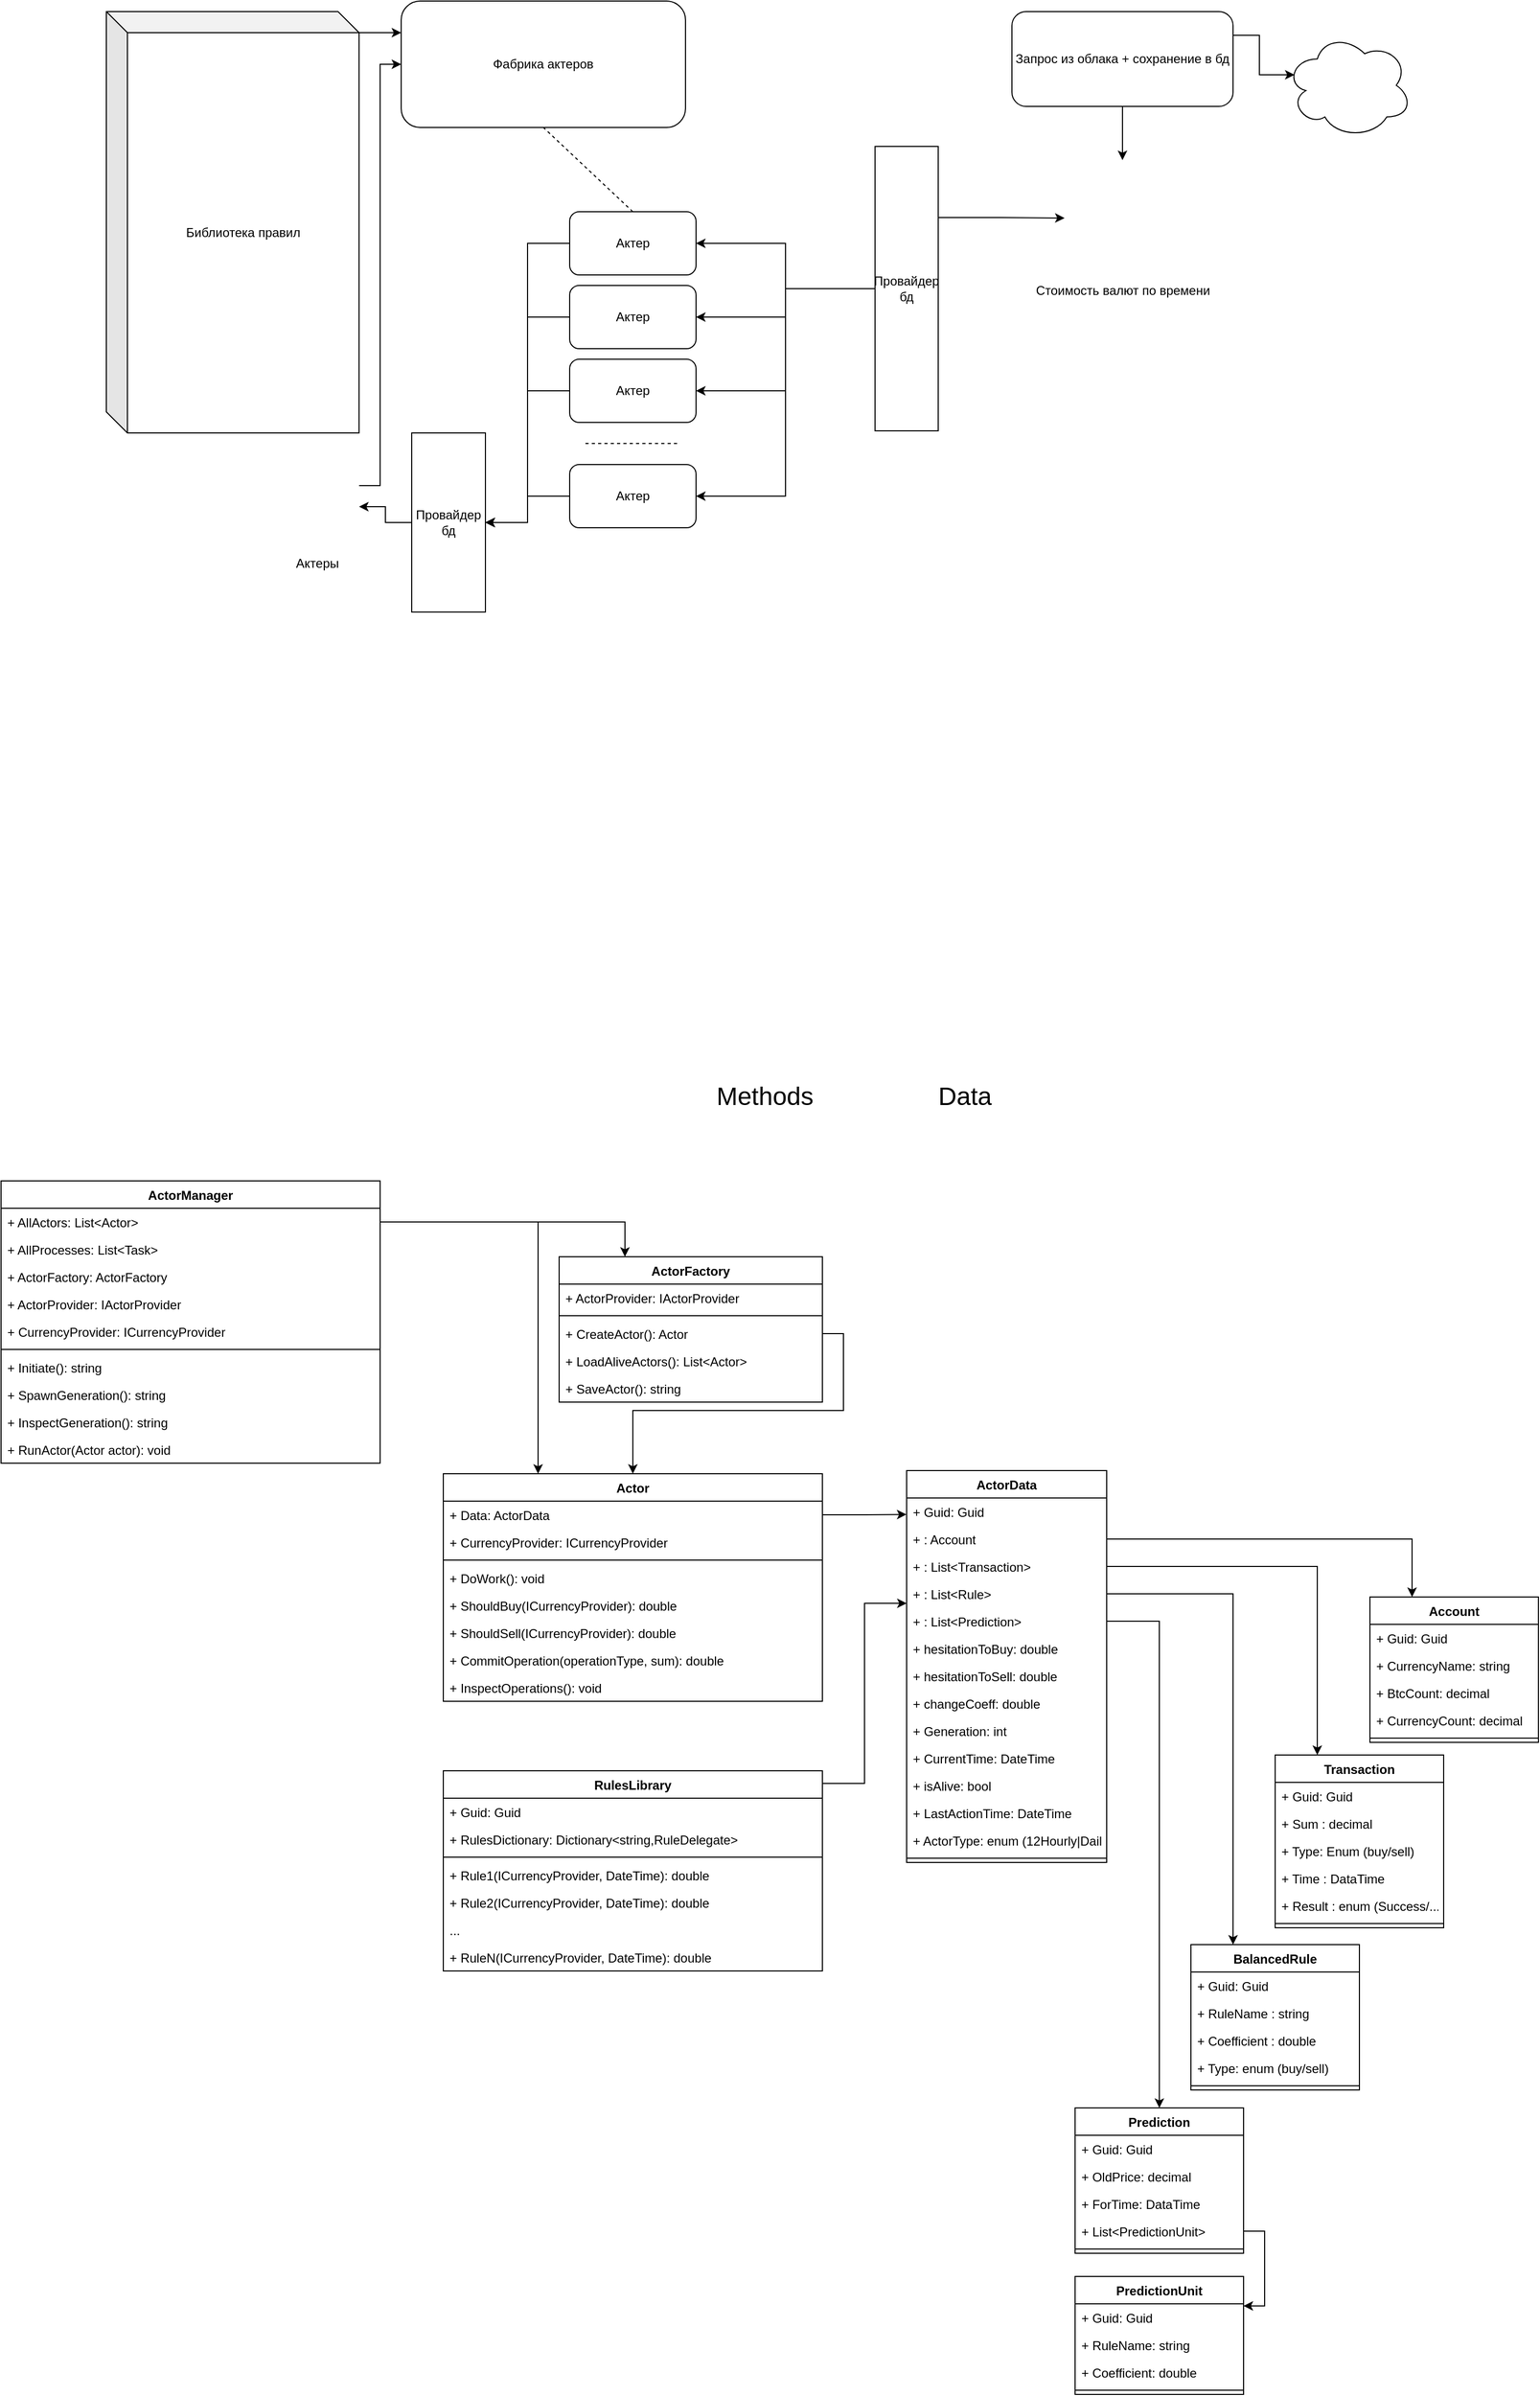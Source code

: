 <mxfile version="12.7.0" type="device"><diagram id="NBcF-tiGJfJJ5Cj_dv9a" name="Страница 1"><mxGraphModel dx="1849" dy="738" grid="1" gridSize="10" guides="1" tooltips="1" connect="1" arrows="1" fold="1" page="1" pageScale="1" pageWidth="827" pageHeight="1169" math="0" shadow="0"><root><mxCell id="0"/><mxCell id="1" parent="0"/><mxCell id="XAujJcM0RyrbfAmJ_YW7-30" style="edgeStyle=orthogonalEdgeStyle;rounded=0;orthogonalLoop=1;jettySize=auto;html=1;entryX=0.5;entryY=0;entryDx=0;entryDy=0;" parent="1" source="XAujJcM0RyrbfAmJ_YW7-21" target="XAujJcM0RyrbfAmJ_YW7-25" edge="1"><mxGeometry relative="1" as="geometry"/></mxCell><mxCell id="XAujJcM0RyrbfAmJ_YW7-43" style="edgeStyle=orthogonalEdgeStyle;rounded=0;orthogonalLoop=1;jettySize=auto;html=1;exitX=1;exitY=0.25;exitDx=0;exitDy=0;entryX=0.07;entryY=0.4;entryDx=0;entryDy=0;entryPerimeter=0;" parent="1" source="XAujJcM0RyrbfAmJ_YW7-21" target="XAujJcM0RyrbfAmJ_YW7-22" edge="1"><mxGeometry relative="1" as="geometry"/></mxCell><mxCell id="XAujJcM0RyrbfAmJ_YW7-21" value="Запрос из облака + сохранение в бд" style="rounded=1;whiteSpace=wrap;html=1;" parent="1" vertex="1"><mxGeometry x="590" y="20" width="210" height="90" as="geometry"/></mxCell><mxCell id="XAujJcM0RyrbfAmJ_YW7-22" value="" style="ellipse;shape=cloud;whiteSpace=wrap;html=1;" parent="1" vertex="1"><mxGeometry x="850" y="40" width="120" height="100" as="geometry"/></mxCell><mxCell id="XAujJcM0RyrbfAmJ_YW7-25" value="Стоимость валют по времени" style="shape=image;html=1;verticalAlign=top;verticalLabelPosition=bottom;labelBackgroundColor=#ffffff;imageAspect=0;aspect=fixed;image=https://cdn3.iconfinder.com/data/icons/linecons-free-vector-icons-pack/32/data-128.png" parent="1" vertex="1"><mxGeometry x="640" y="161" width="110" height="110" as="geometry"/></mxCell><mxCell id="XAujJcM0RyrbfAmJ_YW7-61" style="edgeStyle=orthogonalEdgeStyle;rounded=0;orthogonalLoop=1;jettySize=auto;html=1;exitX=0;exitY=0;exitDx=240;exitDy=20;exitPerimeter=0;entryX=0;entryY=0.25;entryDx=0;entryDy=0;" parent="1" source="XAujJcM0RyrbfAmJ_YW7-32" target="XAujJcM0RyrbfAmJ_YW7-31" edge="1"><mxGeometry relative="1" as="geometry"><mxPoint x="-10" y="20" as="targetPoint"/></mxGeometry></mxCell><mxCell id="XAujJcM0RyrbfAmJ_YW7-31" value="Фабрика актеров" style="rounded=1;whiteSpace=wrap;html=1;" parent="1" vertex="1"><mxGeometry x="10" y="10" width="270" height="120" as="geometry"/></mxCell><mxCell id="XAujJcM0RyrbfAmJ_YW7-32" value="Библиотека правил" style="shape=cube;whiteSpace=wrap;html=1;boundedLbl=1;backgroundOutline=1;darkOpacity=0.05;darkOpacity2=0.1;" parent="1" vertex="1"><mxGeometry x="-270" y="20" width="240" height="400" as="geometry"/></mxCell><mxCell id="XAujJcM0RyrbfAmJ_YW7-42" style="edgeStyle=orthogonalEdgeStyle;rounded=0;orthogonalLoop=1;jettySize=auto;html=1;exitX=1;exitY=0.25;exitDx=0;exitDy=0;entryX=0;entryY=0.5;entryDx=0;entryDy=0;" parent="1" source="XAujJcM0RyrbfAmJ_YW7-41" target="XAujJcM0RyrbfAmJ_YW7-25" edge="1"><mxGeometry relative="1" as="geometry"><mxPoint x="660" y="240" as="targetPoint"/></mxGeometry></mxCell><mxCell id="XAujJcM0RyrbfAmJ_YW7-65" style="edgeStyle=orthogonalEdgeStyle;rounded=0;orthogonalLoop=1;jettySize=auto;html=1;exitX=0;exitY=0.5;exitDx=0;exitDy=0;entryX=1;entryY=0.5;entryDx=0;entryDy=0;" parent="1" source="XAujJcM0RyrbfAmJ_YW7-41" target="XAujJcM0RyrbfAmJ_YW7-37" edge="1"><mxGeometry relative="1" as="geometry"/></mxCell><mxCell id="XAujJcM0RyrbfAmJ_YW7-66" style="edgeStyle=orthogonalEdgeStyle;rounded=0;orthogonalLoop=1;jettySize=auto;html=1;exitX=0;exitY=0.5;exitDx=0;exitDy=0;" parent="1" source="XAujJcM0RyrbfAmJ_YW7-41" target="XAujJcM0RyrbfAmJ_YW7-35" edge="1"><mxGeometry relative="1" as="geometry"/></mxCell><mxCell id="XAujJcM0RyrbfAmJ_YW7-67" style="edgeStyle=orthogonalEdgeStyle;rounded=0;orthogonalLoop=1;jettySize=auto;html=1;exitX=0;exitY=0.5;exitDx=0;exitDy=0;" parent="1" source="XAujJcM0RyrbfAmJ_YW7-41" target="XAujJcM0RyrbfAmJ_YW7-38" edge="1"><mxGeometry relative="1" as="geometry"/></mxCell><mxCell id="XAujJcM0RyrbfAmJ_YW7-68" style="edgeStyle=orthogonalEdgeStyle;rounded=0;orthogonalLoop=1;jettySize=auto;html=1;exitX=0;exitY=0.5;exitDx=0;exitDy=0;entryX=1;entryY=0.5;entryDx=0;entryDy=0;" parent="1" source="XAujJcM0RyrbfAmJ_YW7-41" target="XAujJcM0RyrbfAmJ_YW7-39" edge="1"><mxGeometry relative="1" as="geometry"/></mxCell><mxCell id="XAujJcM0RyrbfAmJ_YW7-41" value="Провайдер бд" style="rounded=0;whiteSpace=wrap;html=1;" parent="1" vertex="1"><mxGeometry x="460" y="148" width="60" height="270" as="geometry"/></mxCell><mxCell id="XAujJcM0RyrbfAmJ_YW7-49" value="" style="group" parent="1" vertex="1" connectable="0"><mxGeometry x="170" y="210" width="120" height="300" as="geometry"/></mxCell><mxCell id="XAujJcM0RyrbfAmJ_YW7-35" value="&lt;span style=&quot;white-space: normal&quot;&gt;Актер&lt;/span&gt;" style="rounded=1;whiteSpace=wrap;html=1;" parent="XAujJcM0RyrbfAmJ_YW7-49" vertex="1"><mxGeometry width="120" height="60" as="geometry"/></mxCell><mxCell id="XAujJcM0RyrbfAmJ_YW7-37" value="&lt;span style=&quot;white-space: normal&quot;&gt;Актер&lt;/span&gt;" style="rounded=1;whiteSpace=wrap;html=1;" parent="XAujJcM0RyrbfAmJ_YW7-49" vertex="1"><mxGeometry y="70" width="120" height="60" as="geometry"/></mxCell><mxCell id="XAujJcM0RyrbfAmJ_YW7-38" value="Актер" style="rounded=1;whiteSpace=wrap;html=1;" parent="XAujJcM0RyrbfAmJ_YW7-49" vertex="1"><mxGeometry y="140" width="120" height="60" as="geometry"/></mxCell><mxCell id="XAujJcM0RyrbfAmJ_YW7-39" value="&lt;span style=&quot;white-space: normal&quot;&gt;Актер&lt;/span&gt;" style="rounded=1;whiteSpace=wrap;html=1;" parent="XAujJcM0RyrbfAmJ_YW7-49" vertex="1"><mxGeometry y="240" width="120" height="60" as="geometry"/></mxCell><mxCell id="XAujJcM0RyrbfAmJ_YW7-48" value="" style="endArrow=none;dashed=1;html=1;" parent="XAujJcM0RyrbfAmJ_YW7-49" edge="1"><mxGeometry width="50" height="50" relative="1" as="geometry"><mxPoint x="15" y="220" as="sourcePoint"/><mxPoint x="105" y="220" as="targetPoint"/></mxGeometry></mxCell><mxCell id="XAujJcM0RyrbfAmJ_YW7-51" value="" style="endArrow=none;dashed=1;html=1;entryX=0.5;entryY=1;entryDx=0;entryDy=0;exitX=0.5;exitY=0;exitDx=0;exitDy=0;" parent="1" source="XAujJcM0RyrbfAmJ_YW7-35" target="XAujJcM0RyrbfAmJ_YW7-31" edge="1"><mxGeometry width="50" height="50" relative="1" as="geometry"><mxPoint x="220" y="200" as="sourcePoint"/><mxPoint x="160" y="140" as="targetPoint"/></mxGeometry></mxCell><mxCell id="XAujJcM0RyrbfAmJ_YW7-62" style="edgeStyle=orthogonalEdgeStyle;rounded=0;orthogonalLoop=1;jettySize=auto;html=1;exitX=1;exitY=0.25;exitDx=0;exitDy=0;entryX=0;entryY=0.5;entryDx=0;entryDy=0;" parent="1" source="XAujJcM0RyrbfAmJ_YW7-54" target="XAujJcM0RyrbfAmJ_YW7-31" edge="1"><mxGeometry relative="1" as="geometry"/></mxCell><mxCell id="XAujJcM0RyrbfAmJ_YW7-54" value="Актеры" style="shape=image;html=1;verticalAlign=top;verticalLabelPosition=bottom;labelBackgroundColor=#ffffff;imageAspect=0;aspect=fixed;image=https://cdn3.iconfinder.com/data/icons/linecons-free-vector-icons-pack/32/data-128.png" parent="1" vertex="1"><mxGeometry x="-110" y="450" width="80" height="80" as="geometry"/></mxCell><mxCell id="XAujJcM0RyrbfAmJ_YW7-70" style="edgeStyle=orthogonalEdgeStyle;rounded=0;orthogonalLoop=1;jettySize=auto;html=1;exitX=0;exitY=0.5;exitDx=0;exitDy=0;entryX=1;entryY=0.5;entryDx=0;entryDy=0;" parent="1" source="XAujJcM0RyrbfAmJ_YW7-63" target="XAujJcM0RyrbfAmJ_YW7-54" edge="1"><mxGeometry relative="1" as="geometry"/></mxCell><mxCell id="XAujJcM0RyrbfAmJ_YW7-63" value="Провайдер бд" style="rounded=0;whiteSpace=wrap;html=1;" parent="1" vertex="1"><mxGeometry x="20" y="420" width="70" height="170" as="geometry"/></mxCell><mxCell id="XAujJcM0RyrbfAmJ_YW7-69" style="edgeStyle=orthogonalEdgeStyle;rounded=0;orthogonalLoop=1;jettySize=auto;html=1;exitX=0;exitY=0.5;exitDx=0;exitDy=0;entryX=1;entryY=0.5;entryDx=0;entryDy=0;" parent="1" source="XAujJcM0RyrbfAmJ_YW7-39" target="XAujJcM0RyrbfAmJ_YW7-63" edge="1"><mxGeometry relative="1" as="geometry"/></mxCell><mxCell id="XAujJcM0RyrbfAmJ_YW7-71" style="edgeStyle=orthogonalEdgeStyle;rounded=0;orthogonalLoop=1;jettySize=auto;html=1;exitX=0;exitY=0.5;exitDx=0;exitDy=0;entryX=1;entryY=0.5;entryDx=0;entryDy=0;" parent="1" source="XAujJcM0RyrbfAmJ_YW7-38" target="XAujJcM0RyrbfAmJ_YW7-63" edge="1"><mxGeometry relative="1" as="geometry"/></mxCell><mxCell id="XAujJcM0RyrbfAmJ_YW7-72" style="edgeStyle=orthogonalEdgeStyle;rounded=0;orthogonalLoop=1;jettySize=auto;html=1;exitX=0;exitY=0.5;exitDx=0;exitDy=0;entryX=1;entryY=0.5;entryDx=0;entryDy=0;" parent="1" source="XAujJcM0RyrbfAmJ_YW7-37" target="XAujJcM0RyrbfAmJ_YW7-63" edge="1"><mxGeometry relative="1" as="geometry"><mxPoint x="120" y="350" as="targetPoint"/></mxGeometry></mxCell><mxCell id="XAujJcM0RyrbfAmJ_YW7-73" style="edgeStyle=orthogonalEdgeStyle;rounded=0;orthogonalLoop=1;jettySize=auto;html=1;exitX=0;exitY=0.5;exitDx=0;exitDy=0;entryX=1;entryY=0.5;entryDx=0;entryDy=0;" parent="1" source="XAujJcM0RyrbfAmJ_YW7-35" target="XAujJcM0RyrbfAmJ_YW7-63" edge="1"><mxGeometry relative="1" as="geometry"><mxPoint x="110" y="360" as="targetPoint"/></mxGeometry></mxCell><mxCell id="XAujJcM0RyrbfAmJ_YW7-74" value="Actor" style="swimlane;fontStyle=1;align=center;verticalAlign=top;childLayout=stackLayout;horizontal=1;startSize=26;horizontalStack=0;resizeParent=1;resizeParentMax=0;resizeLast=0;collapsible=1;marginBottom=0;" parent="1" vertex="1"><mxGeometry x="50" y="1408" width="360" height="216" as="geometry"/></mxCell><mxCell id="XAujJcM0RyrbfAmJ_YW7-75" value="+ Data: ActorData" style="text;strokeColor=none;fillColor=none;align=left;verticalAlign=top;spacingLeft=4;spacingRight=4;overflow=hidden;rotatable=0;points=[[0,0.5],[1,0.5]];portConstraint=eastwest;" parent="XAujJcM0RyrbfAmJ_YW7-74" vertex="1"><mxGeometry y="26" width="360" height="26" as="geometry"/></mxCell><mxCell id="XAujJcM0RyrbfAmJ_YW7-153" value="+ CurrencyProvider: ICurrencyProvider" style="text;strokeColor=none;fillColor=none;align=left;verticalAlign=top;spacingLeft=4;spacingRight=4;overflow=hidden;rotatable=0;points=[[0,0.5],[1,0.5]];portConstraint=eastwest;" parent="XAujJcM0RyrbfAmJ_YW7-74" vertex="1"><mxGeometry y="52" width="360" height="26" as="geometry"/></mxCell><mxCell id="XAujJcM0RyrbfAmJ_YW7-76" value="" style="line;strokeWidth=1;fillColor=none;align=left;verticalAlign=middle;spacingTop=-1;spacingLeft=3;spacingRight=3;rotatable=0;labelPosition=right;points=[];portConstraint=eastwest;" parent="XAujJcM0RyrbfAmJ_YW7-74" vertex="1"><mxGeometry y="78" width="360" height="8" as="geometry"/></mxCell><mxCell id="XAujJcM0RyrbfAmJ_YW7-149" value="+ DoWork(): void" style="text;strokeColor=none;fillColor=none;align=left;verticalAlign=top;spacingLeft=4;spacingRight=4;overflow=hidden;rotatable=0;points=[[0,0.5],[1,0.5]];portConstraint=eastwest;" parent="XAujJcM0RyrbfAmJ_YW7-74" vertex="1"><mxGeometry y="86" width="360" height="26" as="geometry"/></mxCell><mxCell id="XAujJcM0RyrbfAmJ_YW7-77" value="+ ShouldBuy(ICurrencyProvider): double" style="text;strokeColor=none;fillColor=none;align=left;verticalAlign=top;spacingLeft=4;spacingRight=4;overflow=hidden;rotatable=0;points=[[0,0.5],[1,0.5]];portConstraint=eastwest;" parent="XAujJcM0RyrbfAmJ_YW7-74" vertex="1"><mxGeometry y="112" width="360" height="26" as="geometry"/></mxCell><mxCell id="XAujJcM0RyrbfAmJ_YW7-131" value="+ ShouldSell(ICurrencyProvider): double" style="text;strokeColor=none;fillColor=none;align=left;verticalAlign=top;spacingLeft=4;spacingRight=4;overflow=hidden;rotatable=0;points=[[0,0.5],[1,0.5]];portConstraint=eastwest;" parent="XAujJcM0RyrbfAmJ_YW7-74" vertex="1"><mxGeometry y="138" width="360" height="26" as="geometry"/></mxCell><mxCell id="XAujJcM0RyrbfAmJ_YW7-132" value="+ CommitOperation(operationType, sum): double" style="text;strokeColor=none;fillColor=none;align=left;verticalAlign=top;spacingLeft=4;spacingRight=4;overflow=hidden;rotatable=0;points=[[0,0.5],[1,0.5]];portConstraint=eastwest;" parent="XAujJcM0RyrbfAmJ_YW7-74" vertex="1"><mxGeometry y="164" width="360" height="26" as="geometry"/></mxCell><mxCell id="XAujJcM0RyrbfAmJ_YW7-134" value="+ InspectOperations(): void" style="text;strokeColor=none;fillColor=none;align=left;verticalAlign=top;spacingLeft=4;spacingRight=4;overflow=hidden;rotatable=0;points=[[0,0.5],[1,0.5]];portConstraint=eastwest;" parent="XAujJcM0RyrbfAmJ_YW7-74" vertex="1"><mxGeometry y="190" width="360" height="26" as="geometry"/></mxCell><mxCell id="XAujJcM0RyrbfAmJ_YW7-86" value="ActorData" style="swimlane;fontStyle=1;align=center;verticalAlign=top;childLayout=stackLayout;horizontal=1;startSize=26;horizontalStack=0;resizeParent=1;resizeParentMax=0;resizeLast=0;collapsible=1;marginBottom=0;" parent="1" vertex="1"><mxGeometry x="490" y="1405" width="190" height="372" as="geometry"/></mxCell><mxCell id="BhzO0ximV1WixAP_7N7Y-17" value="+ Guid: Guid&#10;" style="text;strokeColor=none;fillColor=none;align=left;verticalAlign=top;spacingLeft=4;spacingRight=4;overflow=hidden;rotatable=0;points=[[0,0.5],[1,0.5]];portConstraint=eastwest;" parent="XAujJcM0RyrbfAmJ_YW7-86" vertex="1"><mxGeometry y="26" width="190" height="26" as="geometry"/></mxCell><mxCell id="XAujJcM0RyrbfAmJ_YW7-87" value="+ : Account" style="text;strokeColor=none;fillColor=none;align=left;verticalAlign=top;spacingLeft=4;spacingRight=4;overflow=hidden;rotatable=0;points=[[0,0.5],[1,0.5]];portConstraint=eastwest;" parent="XAujJcM0RyrbfAmJ_YW7-86" vertex="1"><mxGeometry y="52" width="190" height="26" as="geometry"/></mxCell><mxCell id="XAujJcM0RyrbfAmJ_YW7-91" value="+ : List&lt;Transaction&gt;&#10;" style="text;strokeColor=none;fillColor=none;align=left;verticalAlign=top;spacingLeft=4;spacingRight=4;overflow=hidden;rotatable=0;points=[[0,0.5],[1,0.5]];portConstraint=eastwest;" parent="XAujJcM0RyrbfAmJ_YW7-86" vertex="1"><mxGeometry y="78" width="190" height="26" as="geometry"/></mxCell><mxCell id="XAujJcM0RyrbfAmJ_YW7-92" value="+ : List&lt;Rule&gt;" style="text;strokeColor=none;fillColor=none;align=left;verticalAlign=top;spacingLeft=4;spacingRight=4;overflow=hidden;rotatable=0;points=[[0,0.5],[1,0.5]];portConstraint=eastwest;" parent="XAujJcM0RyrbfAmJ_YW7-86" vertex="1"><mxGeometry y="104" width="190" height="26" as="geometry"/></mxCell><mxCell id="BhzO0ximV1WixAP_7N7Y-24" value="+ : List&lt;Prediction&gt;" style="text;strokeColor=none;fillColor=none;align=left;verticalAlign=top;spacingLeft=4;spacingRight=4;overflow=hidden;rotatable=0;points=[[0,0.5],[1,0.5]];portConstraint=eastwest;" parent="XAujJcM0RyrbfAmJ_YW7-86" vertex="1"><mxGeometry y="130" width="190" height="26" as="geometry"/></mxCell><mxCell id="XAujJcM0RyrbfAmJ_YW7-105" value="+ hesitationToBuy: double" style="text;strokeColor=none;fillColor=none;align=left;verticalAlign=top;spacingLeft=4;spacingRight=4;overflow=hidden;rotatable=0;points=[[0,0.5],[1,0.5]];portConstraint=eastwest;" parent="XAujJcM0RyrbfAmJ_YW7-86" vertex="1"><mxGeometry y="156" width="190" height="26" as="geometry"/></mxCell><mxCell id="XAujJcM0RyrbfAmJ_YW7-130" value="+ hesitationToSell: double" style="text;strokeColor=none;fillColor=none;align=left;verticalAlign=top;spacingLeft=4;spacingRight=4;overflow=hidden;rotatable=0;points=[[0,0.5],[1,0.5]];portConstraint=eastwest;" parent="XAujJcM0RyrbfAmJ_YW7-86" vertex="1"><mxGeometry y="182" width="190" height="26" as="geometry"/></mxCell><mxCell id="XAujJcM0RyrbfAmJ_YW7-106" value="+ changeCoeff: double" style="text;strokeColor=none;fillColor=none;align=left;verticalAlign=top;spacingLeft=4;spacingRight=4;overflow=hidden;rotatable=0;points=[[0,0.5],[1,0.5]];portConstraint=eastwest;" parent="XAujJcM0RyrbfAmJ_YW7-86" vertex="1"><mxGeometry y="208" width="190" height="26" as="geometry"/></mxCell><mxCell id="BhzO0ximV1WixAP_7N7Y-3" value="+ Generation: int" style="text;strokeColor=none;fillColor=none;align=left;verticalAlign=top;spacingLeft=4;spacingRight=4;overflow=hidden;rotatable=0;points=[[0,0.5],[1,0.5]];portConstraint=eastwest;" parent="XAujJcM0RyrbfAmJ_YW7-86" vertex="1"><mxGeometry y="234" width="190" height="26" as="geometry"/></mxCell><mxCell id="BhzO0ximV1WixAP_7N7Y-40" value="+ CurrentTime: DateTime" style="text;strokeColor=none;fillColor=none;align=left;verticalAlign=top;spacingLeft=4;spacingRight=4;overflow=hidden;rotatable=0;points=[[0,0.5],[1,0.5]];portConstraint=eastwest;" parent="XAujJcM0RyrbfAmJ_YW7-86" vertex="1"><mxGeometry y="260" width="190" height="26" as="geometry"/></mxCell><mxCell id="BhzO0ximV1WixAP_7N7Y-2" value="+ isAlive: bool" style="text;strokeColor=none;fillColor=none;align=left;verticalAlign=top;spacingLeft=4;spacingRight=4;overflow=hidden;rotatable=0;points=[[0,0.5],[1,0.5]];portConstraint=eastwest;" parent="XAujJcM0RyrbfAmJ_YW7-86" vertex="1"><mxGeometry y="286" width="190" height="26" as="geometry"/></mxCell><mxCell id="BhzO0ximV1WixAP_7N7Y-28" value="+ LastActionTime: DateTime" style="text;strokeColor=none;fillColor=none;align=left;verticalAlign=top;spacingLeft=4;spacingRight=4;overflow=hidden;rotatable=0;points=[[0,0.5],[1,0.5]];portConstraint=eastwest;" parent="XAujJcM0RyrbfAmJ_YW7-86" vertex="1"><mxGeometry y="312" width="190" height="26" as="geometry"/></mxCell><mxCell id="BhzO0ximV1WixAP_7N7Y-29" value="+ ActorType: enum (12Hourly|Daily|Weekly)" style="text;strokeColor=none;fillColor=none;align=left;verticalAlign=top;spacingLeft=4;spacingRight=4;overflow=hidden;rotatable=0;points=[[0,0.5],[1,0.5]];portConstraint=eastwest;" parent="XAujJcM0RyrbfAmJ_YW7-86" vertex="1"><mxGeometry y="338" width="190" height="26" as="geometry"/></mxCell><mxCell id="XAujJcM0RyrbfAmJ_YW7-88" value="" style="line;strokeWidth=1;fillColor=none;align=left;verticalAlign=middle;spacingTop=-1;spacingLeft=3;spacingRight=3;rotatable=0;labelPosition=right;points=[];portConstraint=eastwest;" parent="XAujJcM0RyrbfAmJ_YW7-86" vertex="1"><mxGeometry y="364" width="190" height="8" as="geometry"/></mxCell><mxCell id="XAujJcM0RyrbfAmJ_YW7-90" style="edgeStyle=orthogonalEdgeStyle;rounded=0;orthogonalLoop=1;jettySize=auto;html=1;exitX=1;exitY=0.5;exitDx=0;exitDy=0;entryX=-0.001;entryY=0.112;entryDx=0;entryDy=0;entryPerimeter=0;" parent="1" source="XAujJcM0RyrbfAmJ_YW7-75" target="XAujJcM0RyrbfAmJ_YW7-86" edge="1"><mxGeometry relative="1" as="geometry"/></mxCell><mxCell id="XAujJcM0RyrbfAmJ_YW7-93" value="Account" style="swimlane;fontStyle=1;align=center;verticalAlign=top;childLayout=stackLayout;horizontal=1;startSize=26;horizontalStack=0;resizeParent=1;resizeParentMax=0;resizeLast=0;collapsible=1;marginBottom=0;" parent="1" vertex="1"><mxGeometry x="930" y="1525" width="160" height="138" as="geometry"/></mxCell><mxCell id="BhzO0ximV1WixAP_7N7Y-16" value="+ Guid: Guid&#10;" style="text;strokeColor=none;fillColor=none;align=left;verticalAlign=top;spacingLeft=4;spacingRight=4;overflow=hidden;rotatable=0;points=[[0,0.5],[1,0.5]];portConstraint=eastwest;" parent="XAujJcM0RyrbfAmJ_YW7-93" vertex="1"><mxGeometry y="26" width="160" height="26" as="geometry"/></mxCell><mxCell id="XAujJcM0RyrbfAmJ_YW7-94" value="+ CurrencyName: string" style="text;strokeColor=none;fillColor=none;align=left;verticalAlign=top;spacingLeft=4;spacingRight=4;overflow=hidden;rotatable=0;points=[[0,0.5],[1,0.5]];portConstraint=eastwest;" parent="XAujJcM0RyrbfAmJ_YW7-93" vertex="1"><mxGeometry y="52" width="160" height="26" as="geometry"/></mxCell><mxCell id="XAujJcM0RyrbfAmJ_YW7-95" value="+ BtcCount: decimal" style="text;strokeColor=none;fillColor=none;align=left;verticalAlign=top;spacingLeft=4;spacingRight=4;overflow=hidden;rotatable=0;points=[[0,0.5],[1,0.5]];portConstraint=eastwest;" parent="XAujJcM0RyrbfAmJ_YW7-93" vertex="1"><mxGeometry y="78" width="160" height="26" as="geometry"/></mxCell><mxCell id="XAujJcM0RyrbfAmJ_YW7-96" value="+ CurrencyCount: decimal" style="text;strokeColor=none;fillColor=none;align=left;verticalAlign=top;spacingLeft=4;spacingRight=4;overflow=hidden;rotatable=0;points=[[0,0.5],[1,0.5]];portConstraint=eastwest;" parent="XAujJcM0RyrbfAmJ_YW7-93" vertex="1"><mxGeometry y="104" width="160" height="26" as="geometry"/></mxCell><mxCell id="XAujJcM0RyrbfAmJ_YW7-97" value="" style="line;strokeWidth=1;fillColor=none;align=left;verticalAlign=middle;spacingTop=-1;spacingLeft=3;spacingRight=3;rotatable=0;labelPosition=right;points=[];portConstraint=eastwest;" parent="XAujJcM0RyrbfAmJ_YW7-93" vertex="1"><mxGeometry y="130" width="160" height="8" as="geometry"/></mxCell><mxCell id="XAujJcM0RyrbfAmJ_YW7-98" style="edgeStyle=orthogonalEdgeStyle;rounded=0;orthogonalLoop=1;jettySize=auto;html=1;exitX=1;exitY=0.5;exitDx=0;exitDy=0;entryX=0.25;entryY=0;entryDx=0;entryDy=0;" parent="1" source="XAujJcM0RyrbfAmJ_YW7-87" target="XAujJcM0RyrbfAmJ_YW7-93" edge="1"><mxGeometry relative="1" as="geometry"/></mxCell><mxCell id="XAujJcM0RyrbfAmJ_YW7-99" value="Transaction" style="swimlane;fontStyle=1;align=center;verticalAlign=top;childLayout=stackLayout;horizontal=1;startSize=26;horizontalStack=0;resizeParent=1;resizeParentMax=0;resizeLast=0;collapsible=1;marginBottom=0;" parent="1" vertex="1"><mxGeometry x="840" y="1675" width="160" height="164" as="geometry"/></mxCell><mxCell id="BhzO0ximV1WixAP_7N7Y-15" value="+ Guid: Guid&#10;" style="text;strokeColor=none;fillColor=none;align=left;verticalAlign=top;spacingLeft=4;spacingRight=4;overflow=hidden;rotatable=0;points=[[0,0.5],[1,0.5]];portConstraint=eastwest;" parent="XAujJcM0RyrbfAmJ_YW7-99" vertex="1"><mxGeometry y="26" width="160" height="26" as="geometry"/></mxCell><mxCell id="XAujJcM0RyrbfAmJ_YW7-100" value="+ Sum : decimal" style="text;strokeColor=none;fillColor=none;align=left;verticalAlign=top;spacingLeft=4;spacingRight=4;overflow=hidden;rotatable=0;points=[[0,0.5],[1,0.5]];portConstraint=eastwest;" parent="XAujJcM0RyrbfAmJ_YW7-99" vertex="1"><mxGeometry y="52" width="160" height="26" as="geometry"/></mxCell><mxCell id="XAujJcM0RyrbfAmJ_YW7-101" value="+ Type: Enum (buy/sell)" style="text;strokeColor=none;fillColor=none;align=left;verticalAlign=top;spacingLeft=4;spacingRight=4;overflow=hidden;rotatable=0;points=[[0,0.5],[1,0.5]];portConstraint=eastwest;" parent="XAujJcM0RyrbfAmJ_YW7-99" vertex="1"><mxGeometry y="78" width="160" height="26" as="geometry"/></mxCell><mxCell id="XAujJcM0RyrbfAmJ_YW7-102" value="+ Time : DataTime" style="text;strokeColor=none;fillColor=none;align=left;verticalAlign=top;spacingLeft=4;spacingRight=4;overflow=hidden;rotatable=0;points=[[0,0.5],[1,0.5]];portConstraint=eastwest;" parent="XAujJcM0RyrbfAmJ_YW7-99" vertex="1"><mxGeometry y="104" width="160" height="26" as="geometry"/></mxCell><mxCell id="XAujJcM0RyrbfAmJ_YW7-113" value="+ Result : enum (Success/...)" style="text;strokeColor=none;fillColor=none;align=left;verticalAlign=top;spacingLeft=4;spacingRight=4;overflow=hidden;rotatable=0;points=[[0,0.5],[1,0.5]];portConstraint=eastwest;" parent="XAujJcM0RyrbfAmJ_YW7-99" vertex="1"><mxGeometry y="130" width="160" height="26" as="geometry"/></mxCell><mxCell id="XAujJcM0RyrbfAmJ_YW7-103" value="" style="line;strokeWidth=1;fillColor=none;align=left;verticalAlign=middle;spacingTop=-1;spacingLeft=3;spacingRight=3;rotatable=0;labelPosition=right;points=[];portConstraint=eastwest;" parent="XAujJcM0RyrbfAmJ_YW7-99" vertex="1"><mxGeometry y="156" width="160" height="8" as="geometry"/></mxCell><mxCell id="XAujJcM0RyrbfAmJ_YW7-104" style="edgeStyle=orthogonalEdgeStyle;rounded=0;orthogonalLoop=1;jettySize=auto;html=1;exitX=1;exitY=0.5;exitDx=0;exitDy=0;entryX=0.25;entryY=0;entryDx=0;entryDy=0;" parent="1" source="XAujJcM0RyrbfAmJ_YW7-91" target="XAujJcM0RyrbfAmJ_YW7-99" edge="1"><mxGeometry relative="1" as="geometry"><mxPoint x="850" y="1695" as="targetPoint"/></mxGeometry></mxCell><mxCell id="XAujJcM0RyrbfAmJ_YW7-107" value="BalancedRule" style="swimlane;fontStyle=1;align=center;verticalAlign=top;childLayout=stackLayout;horizontal=1;startSize=26;horizontalStack=0;resizeParent=1;resizeParentMax=0;resizeLast=0;collapsible=1;marginBottom=0;" parent="1" vertex="1"><mxGeometry x="760" y="1855" width="160" height="138" as="geometry"/></mxCell><mxCell id="BhzO0ximV1WixAP_7N7Y-14" value="+ Guid: Guid&#10;" style="text;strokeColor=none;fillColor=none;align=left;verticalAlign=top;spacingLeft=4;spacingRight=4;overflow=hidden;rotatable=0;points=[[0,0.5],[1,0.5]];portConstraint=eastwest;" parent="XAujJcM0RyrbfAmJ_YW7-107" vertex="1"><mxGeometry y="26" width="160" height="26" as="geometry"/></mxCell><mxCell id="XAujJcM0RyrbfAmJ_YW7-108" value="+ RuleName : string&#10;" style="text;strokeColor=none;fillColor=none;align=left;verticalAlign=top;spacingLeft=4;spacingRight=4;overflow=hidden;rotatable=0;points=[[0,0.5],[1,0.5]];portConstraint=eastwest;" parent="XAujJcM0RyrbfAmJ_YW7-107" vertex="1"><mxGeometry y="52" width="160" height="26" as="geometry"/></mxCell><mxCell id="XAujJcM0RyrbfAmJ_YW7-109" value="+ Coefficient : double" style="text;strokeColor=none;fillColor=none;align=left;verticalAlign=top;spacingLeft=4;spacingRight=4;overflow=hidden;rotatable=0;points=[[0,0.5],[1,0.5]];portConstraint=eastwest;" parent="XAujJcM0RyrbfAmJ_YW7-107" vertex="1"><mxGeometry y="78" width="160" height="26" as="geometry"/></mxCell><mxCell id="XAujJcM0RyrbfAmJ_YW7-110" value="+ Type: enum (buy/sell)" style="text;strokeColor=none;fillColor=none;align=left;verticalAlign=top;spacingLeft=4;spacingRight=4;overflow=hidden;rotatable=0;points=[[0,0.5],[1,0.5]];portConstraint=eastwest;" parent="XAujJcM0RyrbfAmJ_YW7-107" vertex="1"><mxGeometry y="104" width="160" height="26" as="geometry"/></mxCell><mxCell id="XAujJcM0RyrbfAmJ_YW7-111" value="" style="line;strokeWidth=1;fillColor=none;align=left;verticalAlign=middle;spacingTop=-1;spacingLeft=3;spacingRight=3;rotatable=0;labelPosition=right;points=[];portConstraint=eastwest;" parent="XAujJcM0RyrbfAmJ_YW7-107" vertex="1"><mxGeometry y="130" width="160" height="8" as="geometry"/></mxCell><mxCell id="XAujJcM0RyrbfAmJ_YW7-112" style="edgeStyle=orthogonalEdgeStyle;rounded=0;orthogonalLoop=1;jettySize=auto;html=1;exitX=1;exitY=0.5;exitDx=0;exitDy=0;entryX=0.25;entryY=0;entryDx=0;entryDy=0;" parent="1" source="XAujJcM0RyrbfAmJ_YW7-92" target="XAujJcM0RyrbfAmJ_YW7-107" edge="1"><mxGeometry relative="1" as="geometry"/></mxCell><mxCell id="XAujJcM0RyrbfAmJ_YW7-135" value="ActorFactory" style="swimlane;fontStyle=1;align=center;verticalAlign=top;childLayout=stackLayout;horizontal=1;startSize=26;horizontalStack=0;resizeParent=1;resizeParentMax=0;resizeLast=0;collapsible=1;marginBottom=0;" parent="1" vertex="1"><mxGeometry x="160" y="1202" width="250" height="138" as="geometry"/></mxCell><mxCell id="XAujJcM0RyrbfAmJ_YW7-136" value="+ ActorProvider: IActorProvider" style="text;strokeColor=none;fillColor=none;align=left;verticalAlign=top;spacingLeft=4;spacingRight=4;overflow=hidden;rotatable=0;points=[[0,0.5],[1,0.5]];portConstraint=eastwest;" parent="XAujJcM0RyrbfAmJ_YW7-135" vertex="1"><mxGeometry y="26" width="250" height="26" as="geometry"/></mxCell><mxCell id="XAujJcM0RyrbfAmJ_YW7-137" value="" style="line;strokeWidth=1;fillColor=none;align=left;verticalAlign=middle;spacingTop=-1;spacingLeft=3;spacingRight=3;rotatable=0;labelPosition=right;points=[];portConstraint=eastwest;" parent="XAujJcM0RyrbfAmJ_YW7-135" vertex="1"><mxGeometry y="52" width="250" height="8" as="geometry"/></mxCell><mxCell id="XAujJcM0RyrbfAmJ_YW7-138" value="+ CreateActor(): Actor" style="text;strokeColor=none;fillColor=none;align=left;verticalAlign=top;spacingLeft=4;spacingRight=4;overflow=hidden;rotatable=0;points=[[0,0.5],[1,0.5]];portConstraint=eastwest;" parent="XAujJcM0RyrbfAmJ_YW7-135" vertex="1"><mxGeometry y="60" width="250" height="26" as="geometry"/></mxCell><mxCell id="XAujJcM0RyrbfAmJ_YW7-151" value="+ LoadAliveActors(): List&lt;Actor&gt;" style="text;strokeColor=none;fillColor=none;align=left;verticalAlign=top;spacingLeft=4;spacingRight=4;overflow=hidden;rotatable=0;points=[[0,0.5],[1,0.5]];portConstraint=eastwest;" parent="XAujJcM0RyrbfAmJ_YW7-135" vertex="1"><mxGeometry y="86" width="250" height="26" as="geometry"/></mxCell><mxCell id="XAujJcM0RyrbfAmJ_YW7-150" value="+ SaveActor(): string" style="text;strokeColor=none;fillColor=none;align=left;verticalAlign=top;spacingLeft=4;spacingRight=4;overflow=hidden;rotatable=0;points=[[0,0.5],[1,0.5]];portConstraint=eastwest;" parent="XAujJcM0RyrbfAmJ_YW7-135" vertex="1"><mxGeometry y="112" width="250" height="26" as="geometry"/></mxCell><mxCell id="XAujJcM0RyrbfAmJ_YW7-142" value="ActorManager" style="swimlane;fontStyle=1;align=center;verticalAlign=top;childLayout=stackLayout;horizontal=1;startSize=26;horizontalStack=0;resizeParent=1;resizeParentMax=0;resizeLast=0;collapsible=1;marginBottom=0;" parent="1" vertex="1"><mxGeometry x="-370" y="1130" width="360" height="268" as="geometry"/></mxCell><mxCell id="XAujJcM0RyrbfAmJ_YW7-143" value="+ AllActors: List&lt;Actor&gt;" style="text;strokeColor=none;fillColor=none;align=left;verticalAlign=top;spacingLeft=4;spacingRight=4;overflow=hidden;rotatable=0;points=[[0,0.5],[1,0.5]];portConstraint=eastwest;" parent="XAujJcM0RyrbfAmJ_YW7-142" vertex="1"><mxGeometry y="26" width="360" height="26" as="geometry"/></mxCell><mxCell id="XAujJcM0RyrbfAmJ_YW7-155" value="+ AllProcesses: List&lt;Task&gt;" style="text;strokeColor=none;fillColor=none;align=left;verticalAlign=top;spacingLeft=4;spacingRight=4;overflow=hidden;rotatable=0;points=[[0,0.5],[1,0.5]];portConstraint=eastwest;" parent="XAujJcM0RyrbfAmJ_YW7-142" vertex="1"><mxGeometry y="52" width="360" height="26" as="geometry"/></mxCell><mxCell id="OZ-NP7hjiwWEHm7jigg2-1" value="+ ActorFactory: ActorFactory" style="text;strokeColor=none;fillColor=none;align=left;verticalAlign=top;spacingLeft=4;spacingRight=4;overflow=hidden;rotatable=0;points=[[0,0.5],[1,0.5]];portConstraint=eastwest;" parent="XAujJcM0RyrbfAmJ_YW7-142" vertex="1"><mxGeometry y="78" width="360" height="26" as="geometry"/></mxCell><mxCell id="XuPyFBjZWvOUw0MZjlt5-1" value="+ ActorProvider: IActorProvider" style="text;strokeColor=none;fillColor=none;align=left;verticalAlign=top;spacingLeft=4;spacingRight=4;overflow=hidden;rotatable=0;points=[[0,0.5],[1,0.5]];portConstraint=eastwest;" vertex="1" parent="XAujJcM0RyrbfAmJ_YW7-142"><mxGeometry y="104" width="360" height="26" as="geometry"/></mxCell><mxCell id="XuPyFBjZWvOUw0MZjlt5-3" value="+ CurrencyProvider: ICurrencyProvider" style="text;strokeColor=none;fillColor=none;align=left;verticalAlign=top;spacingLeft=4;spacingRight=4;overflow=hidden;rotatable=0;points=[[0,0.5],[1,0.5]];portConstraint=eastwest;" vertex="1" parent="XAujJcM0RyrbfAmJ_YW7-142"><mxGeometry y="130" width="360" height="26" as="geometry"/></mxCell><mxCell id="XAujJcM0RyrbfAmJ_YW7-144" value="" style="line;strokeWidth=1;fillColor=none;align=left;verticalAlign=middle;spacingTop=-1;spacingLeft=3;spacingRight=3;rotatable=0;labelPosition=right;points=[];portConstraint=eastwest;" parent="XAujJcM0RyrbfAmJ_YW7-142" vertex="1"><mxGeometry y="156" width="360" height="8" as="geometry"/></mxCell><mxCell id="XAujJcM0RyrbfAmJ_YW7-152" value="+ Initiate(): string" style="text;strokeColor=none;fillColor=none;align=left;verticalAlign=top;spacingLeft=4;spacingRight=4;overflow=hidden;rotatable=0;points=[[0,0.5],[1,0.5]];portConstraint=eastwest;" parent="XAujJcM0RyrbfAmJ_YW7-142" vertex="1"><mxGeometry y="164" width="360" height="26" as="geometry"/></mxCell><mxCell id="XAujJcM0RyrbfAmJ_YW7-145" value="+ SpawnGeneration(): string" style="text;strokeColor=none;fillColor=none;align=left;verticalAlign=top;spacingLeft=4;spacingRight=4;overflow=hidden;rotatable=0;points=[[0,0.5],[1,0.5]];portConstraint=eastwest;" parent="XAujJcM0RyrbfAmJ_YW7-142" vertex="1"><mxGeometry y="190" width="360" height="26" as="geometry"/></mxCell><mxCell id="BhzO0ximV1WixAP_7N7Y-1" value="+ InspectGeneration(): string" style="text;strokeColor=none;fillColor=none;align=left;verticalAlign=top;spacingLeft=4;spacingRight=4;overflow=hidden;rotatable=0;points=[[0,0.5],[1,0.5]];portConstraint=eastwest;" parent="XAujJcM0RyrbfAmJ_YW7-142" vertex="1"><mxGeometry y="216" width="360" height="26" as="geometry"/></mxCell><mxCell id="XAujJcM0RyrbfAmJ_YW7-154" value="+ RunActor(Actor actor): void" style="text;strokeColor=none;fillColor=none;align=left;verticalAlign=top;spacingLeft=4;spacingRight=4;overflow=hidden;rotatable=0;points=[[0,0.5],[1,0.5]];portConstraint=eastwest;" parent="XAujJcM0RyrbfAmJ_YW7-142" vertex="1"><mxGeometry y="242" width="360" height="26" as="geometry"/></mxCell><mxCell id="OZ-NP7hjiwWEHm7jigg2-2" style="edgeStyle=orthogonalEdgeStyle;rounded=0;orthogonalLoop=1;jettySize=auto;html=1;exitX=1;exitY=0.5;exitDx=0;exitDy=0;entryX=0.25;entryY=0;entryDx=0;entryDy=0;" parent="1" source="XAujJcM0RyrbfAmJ_YW7-143" target="XAujJcM0RyrbfAmJ_YW7-135" edge="1"><mxGeometry relative="1" as="geometry"/></mxCell><mxCell id="OZ-NP7hjiwWEHm7jigg2-3" style="edgeStyle=orthogonalEdgeStyle;rounded=0;orthogonalLoop=1;jettySize=auto;html=1;exitX=1;exitY=0.5;exitDx=0;exitDy=0;entryX=0.25;entryY=0;entryDx=0;entryDy=0;" parent="1" source="XAujJcM0RyrbfAmJ_YW7-143" target="XAujJcM0RyrbfAmJ_YW7-74" edge="1"><mxGeometry relative="1" as="geometry"/></mxCell><mxCell id="OZ-NP7hjiwWEHm7jigg2-5" style="edgeStyle=orthogonalEdgeStyle;rounded=0;orthogonalLoop=1;jettySize=auto;html=1;exitX=1;exitY=0.5;exitDx=0;exitDy=0;entryX=0.5;entryY=0;entryDx=0;entryDy=0;" parent="1" source="XAujJcM0RyrbfAmJ_YW7-138" target="XAujJcM0RyrbfAmJ_YW7-74" edge="1"><mxGeometry relative="1" as="geometry"/></mxCell><mxCell id="OZ-NP7hjiwWEHm7jigg2-6" value="RulesLibrary" style="swimlane;fontStyle=1;align=center;verticalAlign=top;childLayout=stackLayout;horizontal=1;startSize=26;horizontalStack=0;resizeParent=1;resizeParentMax=0;resizeLast=0;collapsible=1;marginBottom=0;" parent="1" vertex="1"><mxGeometry x="50" y="1690" width="360" height="190" as="geometry"/></mxCell><mxCell id="OZ-NP7hjiwWEHm7jigg2-7" value="+ Guid: Guid" style="text;strokeColor=none;fillColor=none;align=left;verticalAlign=top;spacingLeft=4;spacingRight=4;overflow=hidden;rotatable=0;points=[[0,0.5],[1,0.5]];portConstraint=eastwest;" parent="OZ-NP7hjiwWEHm7jigg2-6" vertex="1"><mxGeometry y="26" width="360" height="26" as="geometry"/></mxCell><mxCell id="vm8LX14BW7nEtOPawP1B-1" value="+ RulesDictionary: Dictionary&lt;string,RuleDelegate&gt;" style="text;strokeColor=none;fillColor=none;align=left;verticalAlign=top;spacingLeft=4;spacingRight=4;overflow=hidden;rotatable=0;points=[[0,0.5],[1,0.5]];portConstraint=eastwest;" parent="OZ-NP7hjiwWEHm7jigg2-6" vertex="1"><mxGeometry y="52" width="360" height="26" as="geometry"/></mxCell><mxCell id="OZ-NP7hjiwWEHm7jigg2-10" value="" style="line;strokeWidth=1;fillColor=none;align=left;verticalAlign=middle;spacingTop=-1;spacingLeft=3;spacingRight=3;rotatable=0;labelPosition=right;points=[];portConstraint=eastwest;" parent="OZ-NP7hjiwWEHm7jigg2-6" vertex="1"><mxGeometry y="78" width="360" height="8" as="geometry"/></mxCell><mxCell id="OZ-NP7hjiwWEHm7jigg2-11" value="+ Rule1(ICurrencyProvider, DateTime): double" style="text;strokeColor=none;fillColor=none;align=left;verticalAlign=top;spacingLeft=4;spacingRight=4;overflow=hidden;rotatable=0;points=[[0,0.5],[1,0.5]];portConstraint=eastwest;" parent="OZ-NP7hjiwWEHm7jigg2-6" vertex="1"><mxGeometry y="86" width="360" height="26" as="geometry"/></mxCell><mxCell id="OZ-NP7hjiwWEHm7jigg2-17" value="+ Rule2(ICurrencyProvider, DateTime): double" style="text;strokeColor=none;fillColor=none;align=left;verticalAlign=top;spacingLeft=4;spacingRight=4;overflow=hidden;rotatable=0;points=[[0,0.5],[1,0.5]];portConstraint=eastwest;" parent="OZ-NP7hjiwWEHm7jigg2-6" vertex="1"><mxGeometry y="112" width="360" height="26" as="geometry"/></mxCell><mxCell id="OZ-NP7hjiwWEHm7jigg2-19" value="..." style="text;strokeColor=none;fillColor=none;align=left;verticalAlign=top;spacingLeft=4;spacingRight=4;overflow=hidden;rotatable=0;points=[[0,0.5],[1,0.5]];portConstraint=eastwest;" parent="OZ-NP7hjiwWEHm7jigg2-6" vertex="1"><mxGeometry y="138" width="360" height="26" as="geometry"/></mxCell><mxCell id="OZ-NP7hjiwWEHm7jigg2-18" value="+ RuleN(ICurrencyProvider, DateTime): double" style="text;strokeColor=none;fillColor=none;align=left;verticalAlign=top;spacingLeft=4;spacingRight=4;overflow=hidden;rotatable=0;points=[[0,0.5],[1,0.5]];portConstraint=eastwest;" parent="OZ-NP7hjiwWEHm7jigg2-6" vertex="1"><mxGeometry y="164" width="360" height="26" as="geometry"/></mxCell><mxCell id="BhzO0ximV1WixAP_7N7Y-4" value="Prediction" style="swimlane;fontStyle=1;align=center;verticalAlign=top;childLayout=stackLayout;horizontal=1;startSize=26;horizontalStack=0;resizeParent=1;resizeParentMax=0;resizeLast=0;collapsible=1;marginBottom=0;" parent="1" vertex="1"><mxGeometry x="650" y="2010" width="160" height="138" as="geometry"/></mxCell><mxCell id="BhzO0ximV1WixAP_7N7Y-5" value="+ Guid: Guid&#10;" style="text;strokeColor=none;fillColor=none;align=left;verticalAlign=top;spacingLeft=4;spacingRight=4;overflow=hidden;rotatable=0;points=[[0,0.5],[1,0.5]];portConstraint=eastwest;" parent="BhzO0ximV1WixAP_7N7Y-4" vertex="1"><mxGeometry y="26" width="160" height="26" as="geometry"/></mxCell><mxCell id="BhzO0ximV1WixAP_7N7Y-41" value="+ OldPrice: decimal&#10;" style="text;strokeColor=none;fillColor=none;align=left;verticalAlign=top;spacingLeft=4;spacingRight=4;overflow=hidden;rotatable=0;points=[[0,0.5],[1,0.5]];portConstraint=eastwest;" parent="BhzO0ximV1WixAP_7N7Y-4" vertex="1"><mxGeometry y="52" width="160" height="26" as="geometry"/></mxCell><mxCell id="BhzO0ximV1WixAP_7N7Y-30" value="+ ForTime: DataTime&#10;" style="text;strokeColor=none;fillColor=none;align=left;verticalAlign=top;spacingLeft=4;spacingRight=4;overflow=hidden;rotatable=0;points=[[0,0.5],[1,0.5]];portConstraint=eastwest;" parent="BhzO0ximV1WixAP_7N7Y-4" vertex="1"><mxGeometry y="78" width="160" height="26" as="geometry"/></mxCell><mxCell id="BhzO0ximV1WixAP_7N7Y-6" value="+ List&lt;PredictionUnit&gt;" style="text;strokeColor=none;fillColor=none;align=left;verticalAlign=top;spacingLeft=4;spacingRight=4;overflow=hidden;rotatable=0;points=[[0,0.5],[1,0.5]];portConstraint=eastwest;" parent="BhzO0ximV1WixAP_7N7Y-4" vertex="1"><mxGeometry y="104" width="160" height="26" as="geometry"/></mxCell><mxCell id="BhzO0ximV1WixAP_7N7Y-8" value="" style="line;strokeWidth=1;fillColor=none;align=left;verticalAlign=middle;spacingTop=-1;spacingLeft=3;spacingRight=3;rotatable=0;labelPosition=right;points=[];portConstraint=eastwest;" parent="BhzO0ximV1WixAP_7N7Y-4" vertex="1"><mxGeometry y="130" width="160" height="8" as="geometry"/></mxCell><mxCell id="BhzO0ximV1WixAP_7N7Y-18" value="PredictionUnit" style="swimlane;fontStyle=1;align=center;verticalAlign=top;childLayout=stackLayout;horizontal=1;startSize=26;horizontalStack=0;resizeParent=1;resizeParentMax=0;resizeLast=0;collapsible=1;marginBottom=0;" parent="1" vertex="1"><mxGeometry x="650" y="2170" width="160" height="112" as="geometry"/></mxCell><mxCell id="BhzO0ximV1WixAP_7N7Y-19" value="+ Guid: Guid&#10;" style="text;strokeColor=none;fillColor=none;align=left;verticalAlign=top;spacingLeft=4;spacingRight=4;overflow=hidden;rotatable=0;points=[[0,0.5],[1,0.5]];portConstraint=eastwest;" parent="BhzO0ximV1WixAP_7N7Y-18" vertex="1"><mxGeometry y="26" width="160" height="26" as="geometry"/></mxCell><mxCell id="BhzO0ximV1WixAP_7N7Y-22" value="+ RuleName: string" style="text;strokeColor=none;fillColor=none;align=left;verticalAlign=top;spacingLeft=4;spacingRight=4;overflow=hidden;rotatable=0;points=[[0,0.5],[1,0.5]];portConstraint=eastwest;" parent="BhzO0ximV1WixAP_7N7Y-18" vertex="1"><mxGeometry y="52" width="160" height="26" as="geometry"/></mxCell><mxCell id="BhzO0ximV1WixAP_7N7Y-20" value="+ Coefficient: double" style="text;strokeColor=none;fillColor=none;align=left;verticalAlign=top;spacingLeft=4;spacingRight=4;overflow=hidden;rotatable=0;points=[[0,0.5],[1,0.5]];portConstraint=eastwest;" parent="BhzO0ximV1WixAP_7N7Y-18" vertex="1"><mxGeometry y="78" width="160" height="26" as="geometry"/></mxCell><mxCell id="BhzO0ximV1WixAP_7N7Y-21" value="" style="line;strokeWidth=1;fillColor=none;align=left;verticalAlign=middle;spacingTop=-1;spacingLeft=3;spacingRight=3;rotatable=0;labelPosition=right;points=[];portConstraint=eastwest;" parent="BhzO0ximV1WixAP_7N7Y-18" vertex="1"><mxGeometry y="104" width="160" height="8" as="geometry"/></mxCell><mxCell id="BhzO0ximV1WixAP_7N7Y-23" style="edgeStyle=orthogonalEdgeStyle;rounded=0;orthogonalLoop=1;jettySize=auto;html=1;exitX=1;exitY=0.5;exitDx=0;exitDy=0;entryX=1;entryY=0.25;entryDx=0;entryDy=0;" parent="1" source="BhzO0ximV1WixAP_7N7Y-6" target="BhzO0ximV1WixAP_7N7Y-18" edge="1"><mxGeometry relative="1" as="geometry"/></mxCell><mxCell id="BhzO0ximV1WixAP_7N7Y-25" style="edgeStyle=orthogonalEdgeStyle;rounded=0;orthogonalLoop=1;jettySize=auto;html=1;exitX=1;exitY=0.5;exitDx=0;exitDy=0;" parent="1" source="BhzO0ximV1WixAP_7N7Y-24" target="BhzO0ximV1WixAP_7N7Y-4" edge="1"><mxGeometry relative="1" as="geometry"/></mxCell><mxCell id="BhzO0ximV1WixAP_7N7Y-26" style="edgeStyle=orthogonalEdgeStyle;rounded=0;orthogonalLoop=1;jettySize=auto;html=1;exitX=1;exitY=0.5;exitDx=0;exitDy=0;" parent="1" source="OZ-NP7hjiwWEHm7jigg2-7" edge="1"><mxGeometry relative="1" as="geometry"><mxPoint x="490" y="1531" as="targetPoint"/><Array as="points"><mxPoint x="450" y="1702"/><mxPoint x="450" y="1531"/></Array></mxGeometry></mxCell><mxCell id="BhzO0ximV1WixAP_7N7Y-36" value="&lt;font style=&quot;font-size: 24px&quot;&gt;Methods&lt;/font&gt;" style="text;html=1;align=center;verticalAlign=middle;resizable=0;points=[];autosize=1;" parent="1" vertex="1"><mxGeometry x="300" y="1040" width="110" height="20" as="geometry"/></mxCell><mxCell id="BhzO0ximV1WixAP_7N7Y-39" value="&lt;font style=&quot;font-size: 24px&quot;&gt;Data&lt;/font&gt;" style="text;html=1;align=center;verticalAlign=middle;resizable=0;points=[];autosize=1;" parent="1" vertex="1"><mxGeometry x="510" y="1040" width="70" height="20" as="geometry"/></mxCell></root></mxGraphModel></diagram></mxfile>